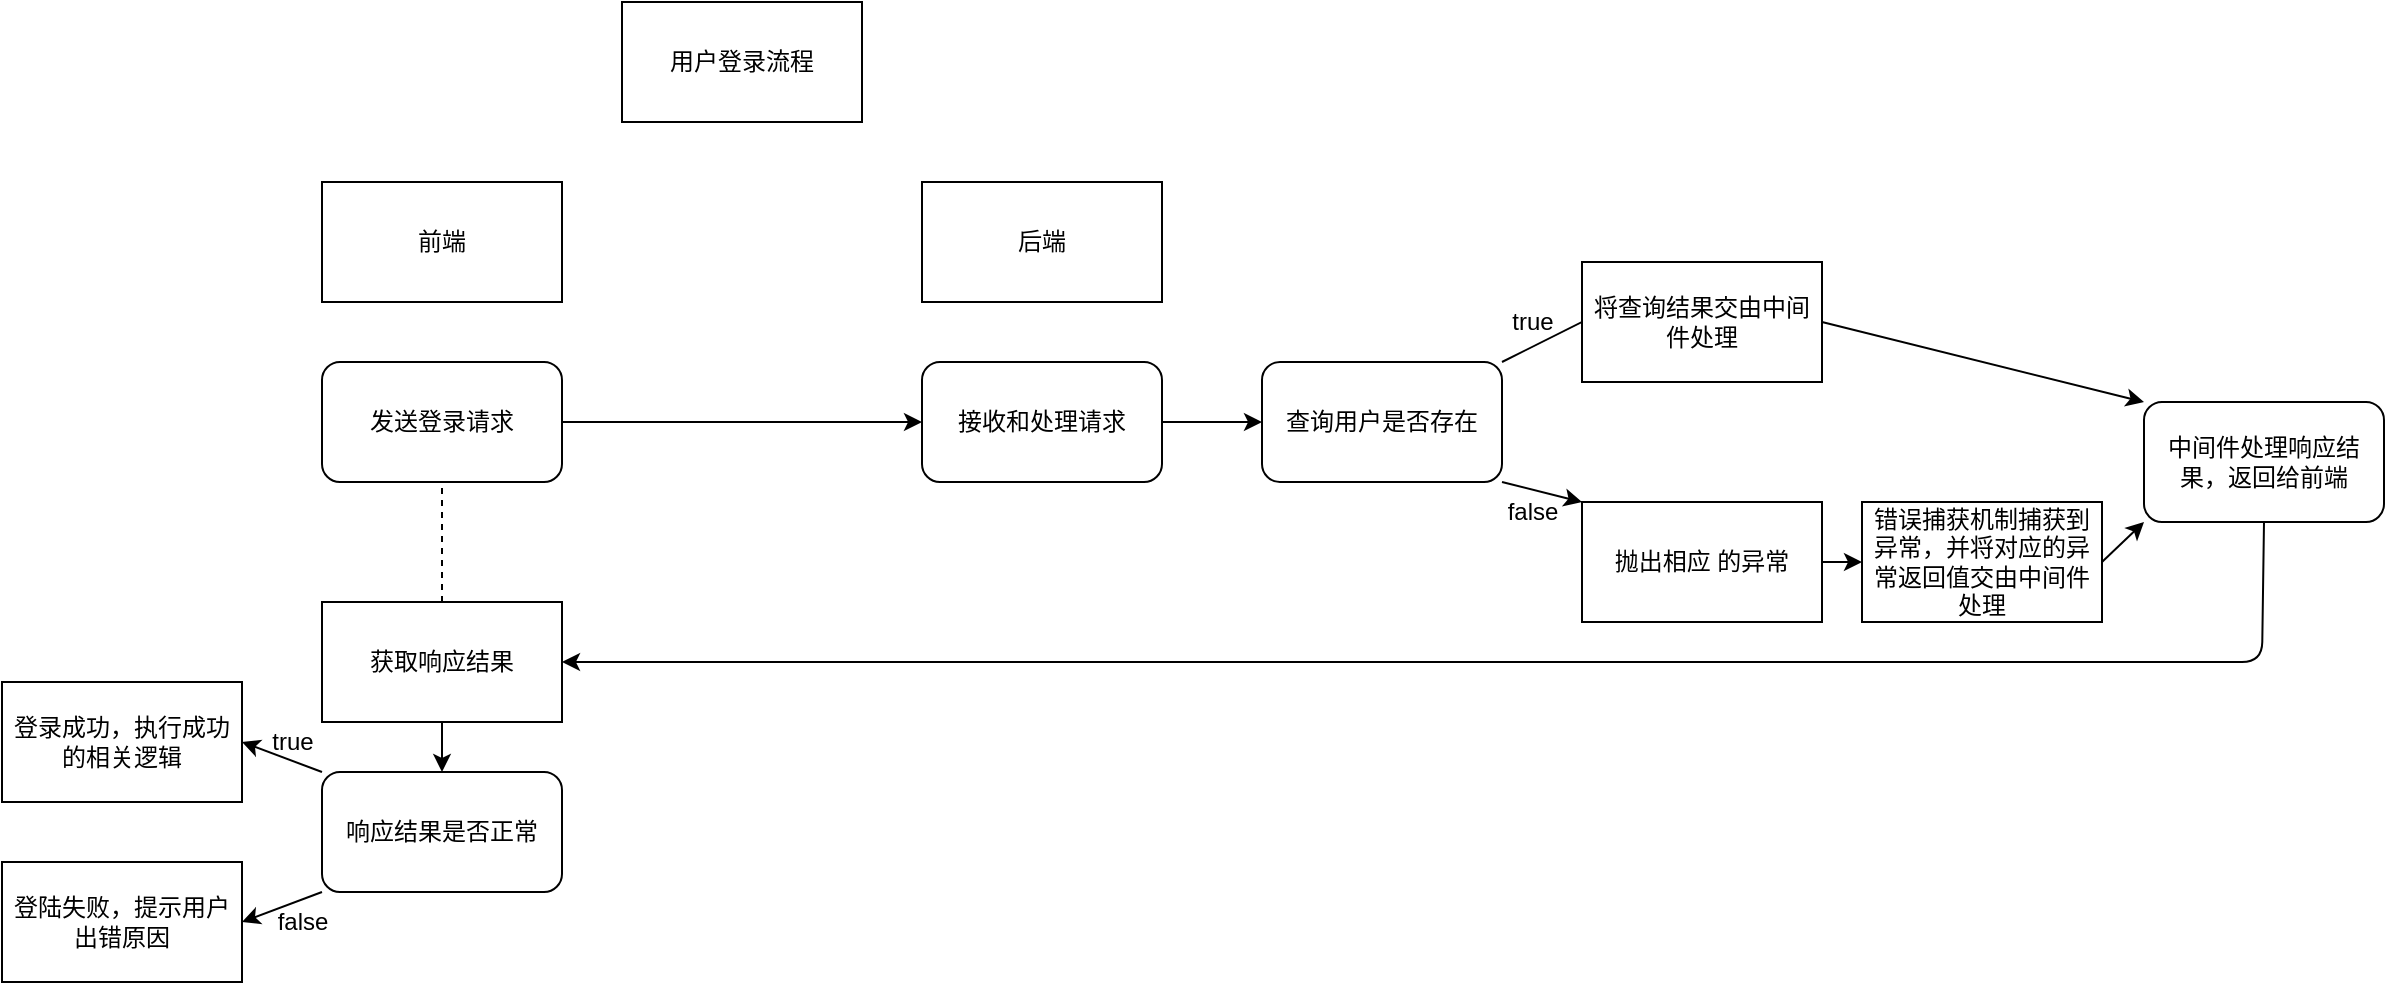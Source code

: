 <mxfile>
    <diagram id="f6dMWl3qxu44gG8V-Ev6" name="Page-1">
        <mxGraphModel dx="1242" dy="611" grid="1" gridSize="10" guides="1" tooltips="1" connect="1" arrows="1" fold="1" page="1" pageScale="1" pageWidth="827" pageHeight="1169" math="0" shadow="0">
            <root>
                <mxCell id="0"/>
                <mxCell id="1" parent="0"/>
                <mxCell id="2" value="用户登录流程" style="whiteSpace=wrap;html=1;" vertex="1" parent="1">
                    <mxGeometry x="360" y="20" width="120" height="60" as="geometry"/>
                </mxCell>
                <mxCell id="3" value="前端" style="whiteSpace=wrap;html=1;" vertex="1" parent="1">
                    <mxGeometry x="210" y="110" width="120" height="60" as="geometry"/>
                </mxCell>
                <mxCell id="5" value="后端" style="whiteSpace=wrap;html=1;" vertex="1" parent="1">
                    <mxGeometry x="510" y="110" width="120" height="60" as="geometry"/>
                </mxCell>
                <mxCell id="9" style="edgeStyle=none;html=1;" edge="1" parent="1" source="7" target="8">
                    <mxGeometry relative="1" as="geometry"/>
                </mxCell>
                <mxCell id="7" value="发送登录请求" style="rounded=1;whiteSpace=wrap;html=1;" vertex="1" parent="1">
                    <mxGeometry x="210" y="200" width="120" height="60" as="geometry"/>
                </mxCell>
                <mxCell id="11" value="" style="edgeStyle=none;html=1;" edge="1" parent="1" source="8" target="10">
                    <mxGeometry relative="1" as="geometry"/>
                </mxCell>
                <mxCell id="8" value="接收和处理请求" style="rounded=1;whiteSpace=wrap;html=1;" vertex="1" parent="1">
                    <mxGeometry x="510" y="200" width="120" height="60" as="geometry"/>
                </mxCell>
                <mxCell id="14" style="edgeStyle=none;html=1;exitX=1;exitY=0;exitDx=0;exitDy=0;entryX=0.5;entryY=0;entryDx=0;entryDy=0;" edge="1" parent="1" source="10" target="12">
                    <mxGeometry relative="1" as="geometry"/>
                </mxCell>
                <mxCell id="15" style="edgeStyle=none;html=1;entryX=0;entryY=0;entryDx=0;entryDy=0;" edge="1" parent="1" target="13">
                    <mxGeometry relative="1" as="geometry">
                        <mxPoint x="800" y="260" as="sourcePoint"/>
                    </mxGeometry>
                </mxCell>
                <mxCell id="10" value="查询用户是否存在" style="rounded=1;whiteSpace=wrap;html=1;" vertex="1" parent="1">
                    <mxGeometry x="680" y="200" width="120" height="60" as="geometry"/>
                </mxCell>
                <mxCell id="23" style="edgeStyle=none;html=1;exitX=1;exitY=0.5;exitDx=0;exitDy=0;entryX=0;entryY=0;entryDx=0;entryDy=0;" edge="1" parent="1" source="12" target="21">
                    <mxGeometry relative="1" as="geometry">
                        <mxPoint x="680" y="470" as="targetPoint"/>
                        <Array as="points"/>
                    </mxGeometry>
                </mxCell>
                <mxCell id="12" value="将查询结果交由中间件处理" style="whiteSpace=wrap;html=1;" vertex="1" parent="1">
                    <mxGeometry x="840" y="150" width="120" height="60" as="geometry"/>
                </mxCell>
                <mxCell id="20" value="" style="edgeStyle=none;html=1;" edge="1" parent="1" source="13" target="18">
                    <mxGeometry relative="1" as="geometry"/>
                </mxCell>
                <mxCell id="13" value="抛出相应 的异常" style="whiteSpace=wrap;html=1;" vertex="1" parent="1">
                    <mxGeometry x="840" y="270" width="120" height="60" as="geometry"/>
                </mxCell>
                <mxCell id="16" value="true" style="text;html=1;align=center;verticalAlign=middle;resizable=0;points=[];autosize=1;strokeColor=none;fillColor=none;" vertex="1" parent="1">
                    <mxGeometry x="795" y="165" width="40" height="30" as="geometry"/>
                </mxCell>
                <mxCell id="17" value="false" style="text;html=1;align=center;verticalAlign=middle;resizable=0;points=[];autosize=1;strokeColor=none;fillColor=none;" vertex="1" parent="1">
                    <mxGeometry x="790" y="260" width="50" height="30" as="geometry"/>
                </mxCell>
                <mxCell id="22" style="edgeStyle=none;html=1;exitX=1;exitY=0.5;exitDx=0;exitDy=0;entryX=0;entryY=1;entryDx=0;entryDy=0;" edge="1" parent="1" source="18" target="21">
                    <mxGeometry relative="1" as="geometry">
                        <mxPoint x="800.0" y="465" as="targetPoint"/>
                    </mxGeometry>
                </mxCell>
                <mxCell id="18" value="错误捕获机制捕获到异常，并将对应的异常返回值交由中间件处理" style="whiteSpace=wrap;html=1;" vertex="1" parent="1">
                    <mxGeometry x="980" y="270" width="120" height="60" as="geometry"/>
                </mxCell>
                <mxCell id="27" value="" style="edgeStyle=none;html=1;" edge="1" parent="1" source="19" target="26">
                    <mxGeometry relative="1" as="geometry"/>
                </mxCell>
                <mxCell id="19" value="获取响应结果" style="whiteSpace=wrap;html=1;" vertex="1" parent="1">
                    <mxGeometry x="210" y="320" width="120" height="60" as="geometry"/>
                </mxCell>
                <mxCell id="24" style="edgeStyle=none;html=1;exitX=0.5;exitY=1;exitDx=0;exitDy=0;entryX=1;entryY=0.5;entryDx=0;entryDy=0;" edge="1" parent="1" source="21" target="19">
                    <mxGeometry relative="1" as="geometry">
                        <Array as="points">
                            <mxPoint x="1180" y="350"/>
                        </Array>
                    </mxGeometry>
                </mxCell>
                <mxCell id="21" value="中间件处理响应结果，返回给前端" style="rounded=1;whiteSpace=wrap;html=1;" vertex="1" parent="1">
                    <mxGeometry x="1121" y="220" width="120" height="60" as="geometry"/>
                </mxCell>
                <mxCell id="25" value="" style="endArrow=none;dashed=1;html=1;entryX=0.5;entryY=1;entryDx=0;entryDy=0;exitX=0.5;exitY=0;exitDx=0;exitDy=0;" edge="1" parent="1" source="19" target="7">
                    <mxGeometry width="50" height="50" relative="1" as="geometry">
                        <mxPoint x="390" y="530" as="sourcePoint"/>
                        <mxPoint x="270" y="290" as="targetPoint"/>
                    </mxGeometry>
                </mxCell>
                <mxCell id="32" style="edgeStyle=none;html=1;exitX=0;exitY=0;exitDx=0;exitDy=0;entryX=1;entryY=0.5;entryDx=0;entryDy=0;" edge="1" parent="1" source="26" target="30">
                    <mxGeometry relative="1" as="geometry"/>
                </mxCell>
                <mxCell id="33" style="edgeStyle=none;html=1;exitX=0;exitY=1;exitDx=0;exitDy=0;entryX=1;entryY=0.5;entryDx=0;entryDy=0;" edge="1" parent="1" source="26" target="31">
                    <mxGeometry relative="1" as="geometry"/>
                </mxCell>
                <mxCell id="26" value="响应结果是否正常" style="rounded=1;whiteSpace=wrap;html=1;" vertex="1" parent="1">
                    <mxGeometry x="210" y="405" width="120" height="60" as="geometry"/>
                </mxCell>
                <mxCell id="30" value="登录成功，执行成功的相关逻辑" style="whiteSpace=wrap;html=1;" vertex="1" parent="1">
                    <mxGeometry x="50" y="360" width="120" height="60" as="geometry"/>
                </mxCell>
                <mxCell id="31" value="登陆失败，提示用户出错原因" style="whiteSpace=wrap;html=1;" vertex="1" parent="1">
                    <mxGeometry x="50" y="450" width="120" height="60" as="geometry"/>
                </mxCell>
                <mxCell id="34" value="true" style="text;html=1;align=center;verticalAlign=middle;resizable=0;points=[];autosize=1;strokeColor=none;fillColor=none;" vertex="1" parent="1">
                    <mxGeometry x="175" y="375" width="40" height="30" as="geometry"/>
                </mxCell>
                <mxCell id="35" value="false" style="text;html=1;align=center;verticalAlign=middle;resizable=0;points=[];autosize=1;strokeColor=none;fillColor=none;" vertex="1" parent="1">
                    <mxGeometry x="175" y="465" width="50" height="30" as="geometry"/>
                </mxCell>
            </root>
        </mxGraphModel>
    </diagram>
</mxfile>